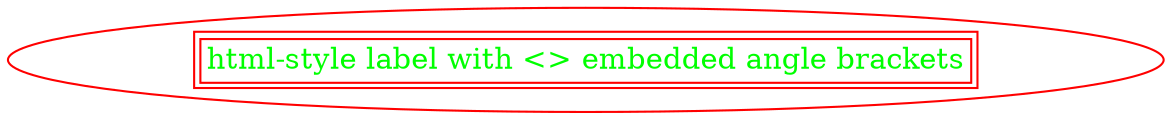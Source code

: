 digraph graph_34
{
	node_34_1
	[
		color = red
		fontcolor = green
		label = <<table><tr><td>html-style label with &lt;&gt; embedded angle brackets</td></tr></table>>
	];
}
